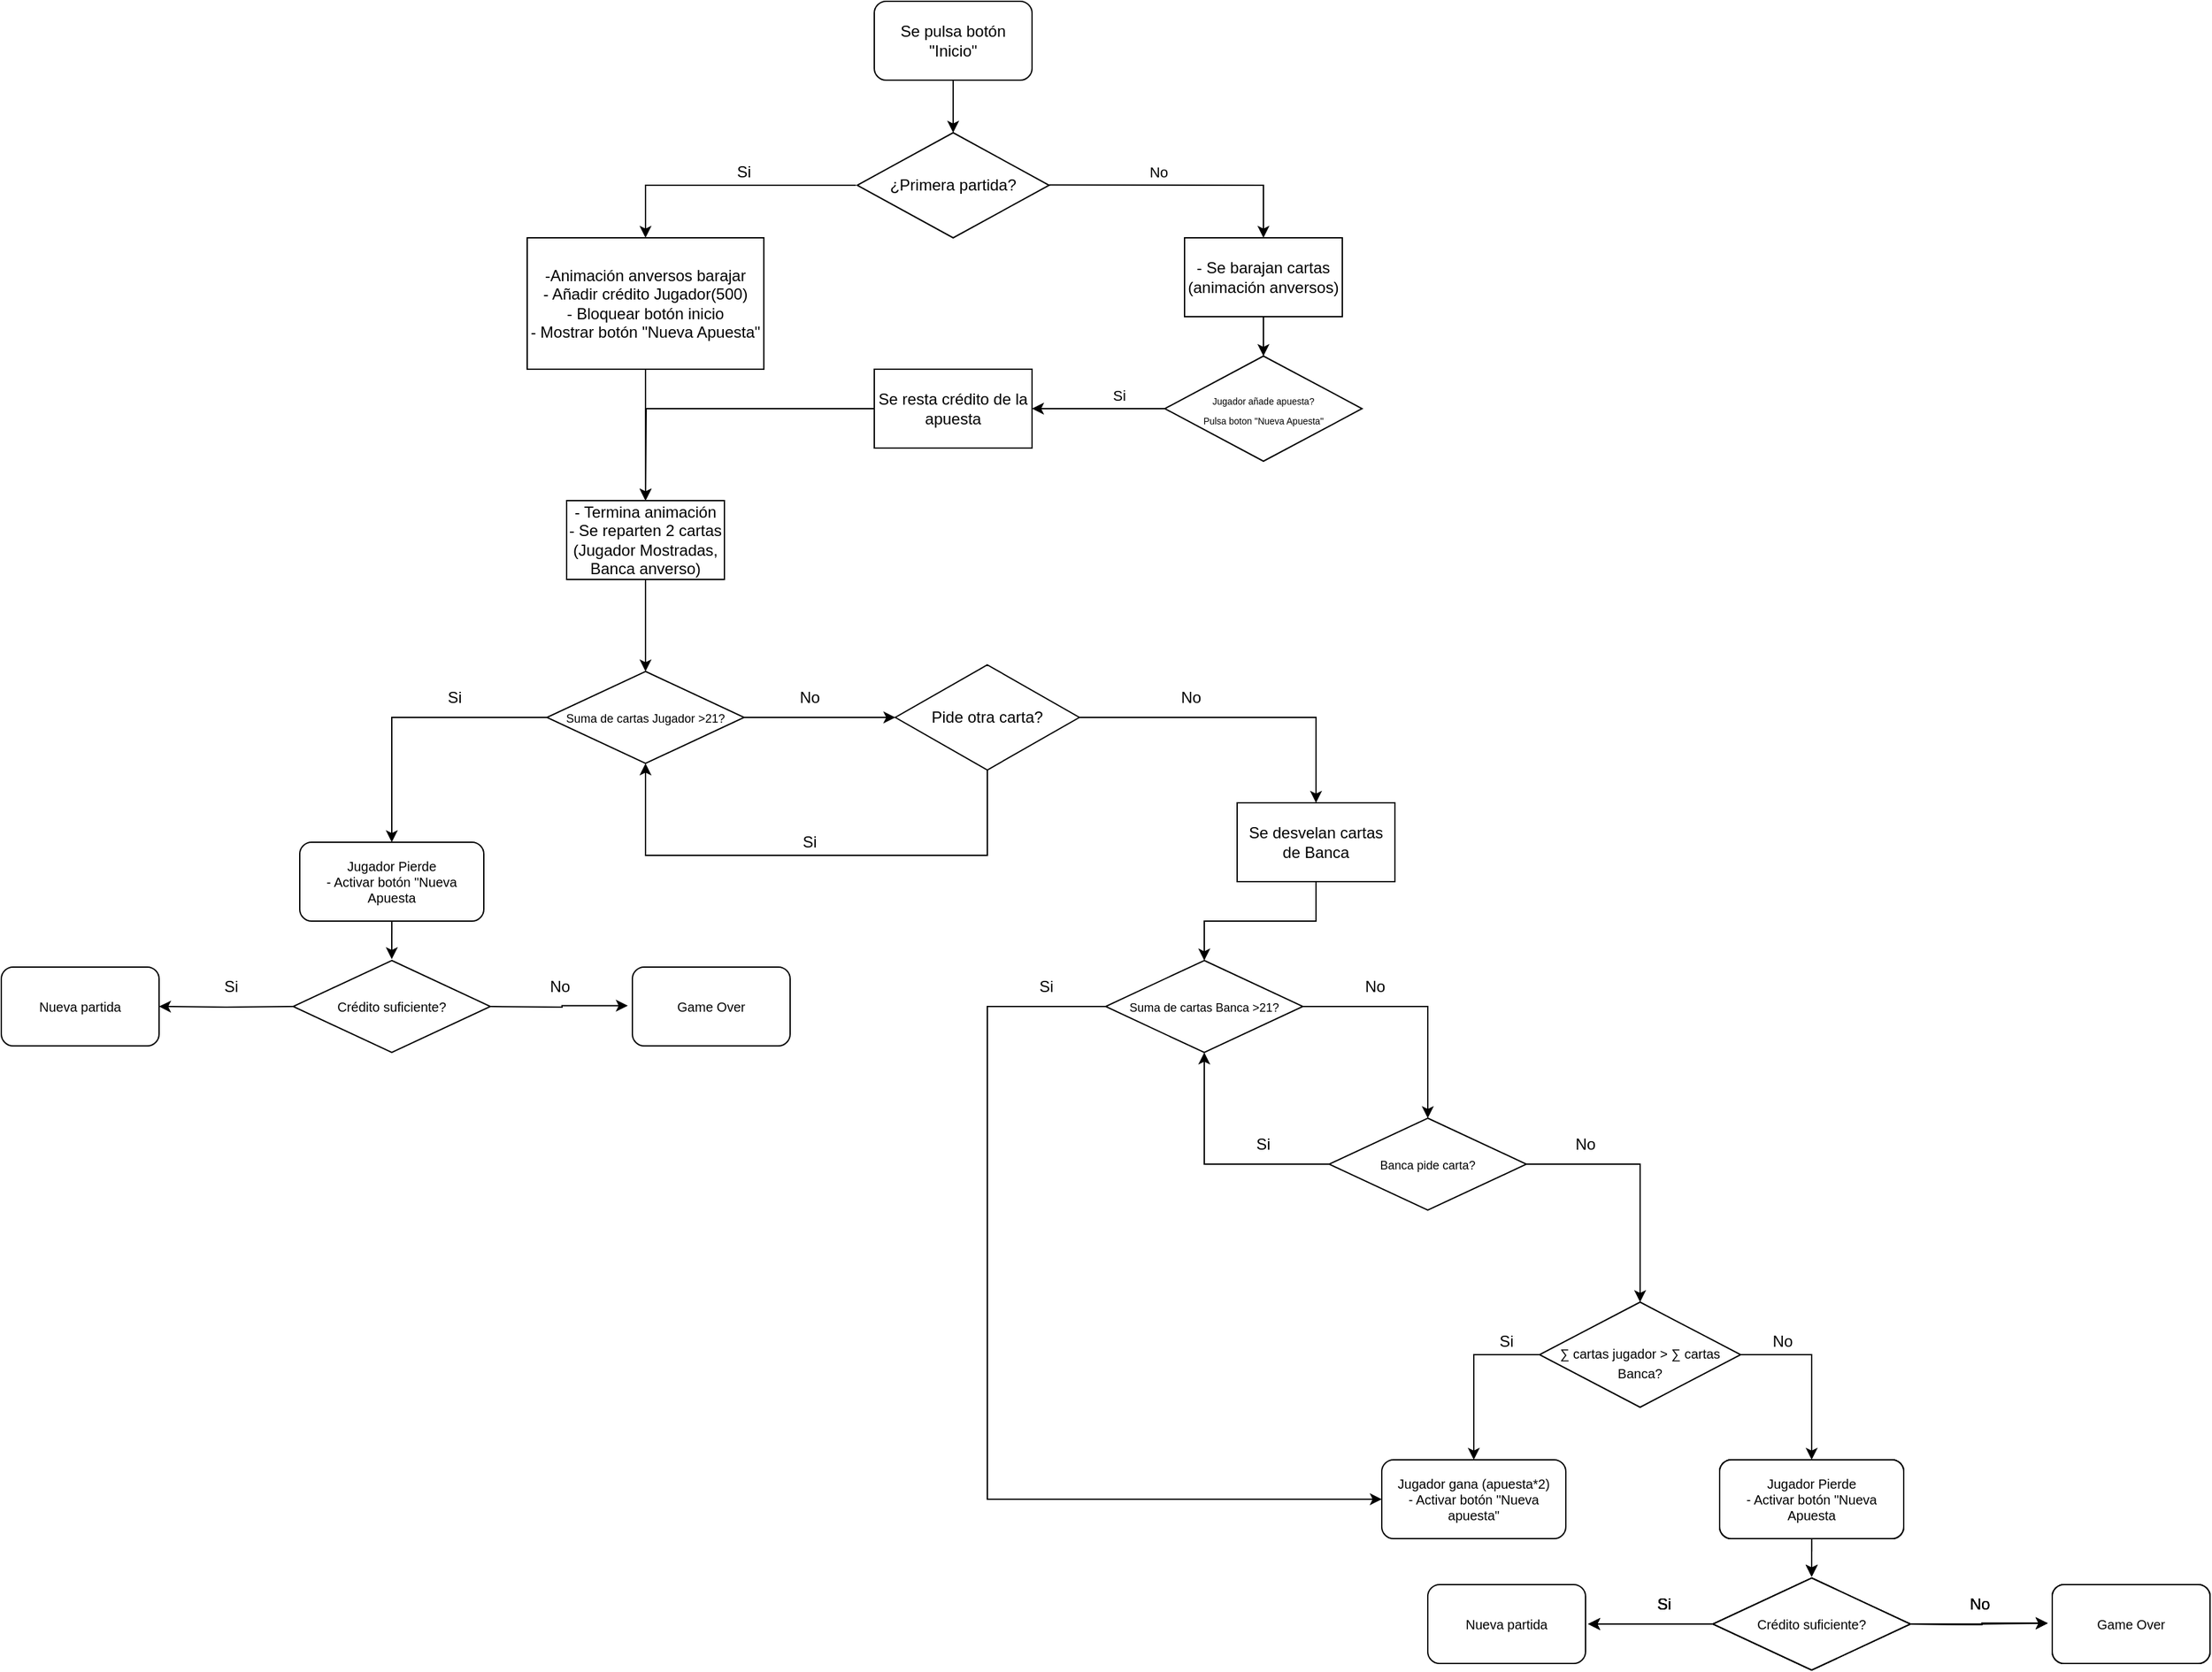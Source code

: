 <mxfile version="17.4.2" type="github">
  <diagram id="C5RBs43oDa-KdzZeNtuy" name="Page-1">
    <mxGraphModel dx="2545" dy="955" grid="1" gridSize="10" guides="1" tooltips="1" connect="1" arrows="1" fold="1" page="1" pageScale="1" pageWidth="827" pageHeight="1169" math="0" shadow="0">
      <root>
        <mxCell id="WIyWlLk6GJQsqaUBKTNV-0" />
        <mxCell id="WIyWlLk6GJQsqaUBKTNV-1" parent="WIyWlLk6GJQsqaUBKTNV-0" />
        <mxCell id="qIoHM2bMdAqv-RKR4ZxZ-0" value="Se pulsa botón &quot;Inicio&quot;" style="rounded=1;whiteSpace=wrap;html=1;" vertex="1" parent="WIyWlLk6GJQsqaUBKTNV-1">
          <mxGeometry x="354" y="30" width="120" height="60" as="geometry" />
        </mxCell>
        <mxCell id="qIoHM2bMdAqv-RKR4ZxZ-1" value="" style="endArrow=classic;html=1;rounded=0;exitX=0.5;exitY=1;exitDx=0;exitDy=0;" edge="1" parent="WIyWlLk6GJQsqaUBKTNV-1" source="qIoHM2bMdAqv-RKR4ZxZ-0">
          <mxGeometry width="50" height="50" relative="1" as="geometry">
            <mxPoint x="390" y="600" as="sourcePoint" />
            <mxPoint x="414" y="130" as="targetPoint" />
          </mxGeometry>
        </mxCell>
        <mxCell id="qIoHM2bMdAqv-RKR4ZxZ-13" value="" style="edgeStyle=orthogonalEdgeStyle;rounded=0;orthogonalLoop=1;jettySize=auto;html=1;" edge="1" parent="WIyWlLk6GJQsqaUBKTNV-1" source="qIoHM2bMdAqv-RKR4ZxZ-2" target="qIoHM2bMdAqv-RKR4ZxZ-12">
          <mxGeometry relative="1" as="geometry" />
        </mxCell>
        <mxCell id="qIoHM2bMdAqv-RKR4ZxZ-2" value="-Animación anversos barajar&lt;br&gt;- Añadir crédito Jugador(500)&lt;br&gt;- Bloquear botón inicio&lt;br&gt;- Mostrar botón &quot;Nueva Apuesta&quot;&lt;br&gt;" style="rounded=0;whiteSpace=wrap;html=1;" vertex="1" parent="WIyWlLk6GJQsqaUBKTNV-1">
          <mxGeometry x="90" y="210" width="180" height="100" as="geometry" />
        </mxCell>
        <mxCell id="qIoHM2bMdAqv-RKR4ZxZ-3" value="¿Primera partida?" style="rhombus;whiteSpace=wrap;html=1;" vertex="1" parent="WIyWlLk6GJQsqaUBKTNV-1">
          <mxGeometry x="341" y="130" width="146" height="80" as="geometry" />
        </mxCell>
        <mxCell id="qIoHM2bMdAqv-RKR4ZxZ-4" value="Si" style="endArrow=classic;html=1;rounded=0;entryX=0.5;entryY=0;entryDx=0;entryDy=0;" edge="1" parent="WIyWlLk6GJQsqaUBKTNV-1" target="qIoHM2bMdAqv-RKR4ZxZ-2">
          <mxGeometry x="-1" y="256" relative="1" as="geometry">
            <mxPoint x="340" y="170" as="sourcePoint" />
            <mxPoint x="240" y="170" as="targetPoint" />
            <Array as="points">
              <mxPoint x="180" y="170" />
            </Array>
            <mxPoint x="200" y="-96" as="offset" />
          </mxGeometry>
        </mxCell>
        <mxCell id="qIoHM2bMdAqv-RKR4ZxZ-6" value="" style="endArrow=classic;html=1;rounded=0;entryX=0.5;entryY=0;entryDx=0;entryDy=0;" edge="1" parent="WIyWlLk6GJQsqaUBKTNV-1" target="qIoHM2bMdAqv-RKR4ZxZ-8">
          <mxGeometry relative="1" as="geometry">
            <mxPoint x="487" y="169.71" as="sourcePoint" />
            <mxPoint x="587" y="169.71" as="targetPoint" />
            <Array as="points">
              <mxPoint x="650" y="170" />
            </Array>
          </mxGeometry>
        </mxCell>
        <mxCell id="qIoHM2bMdAqv-RKR4ZxZ-7" value="No" style="edgeLabel;resizable=0;html=1;align=center;verticalAlign=middle;" connectable="0" vertex="1" parent="qIoHM2bMdAqv-RKR4ZxZ-6">
          <mxGeometry relative="1" as="geometry">
            <mxPoint x="-19" y="-10" as="offset" />
          </mxGeometry>
        </mxCell>
        <mxCell id="qIoHM2bMdAqv-RKR4ZxZ-15" style="edgeStyle=orthogonalEdgeStyle;rounded=0;orthogonalLoop=1;jettySize=auto;html=1;exitX=0.5;exitY=1;exitDx=0;exitDy=0;entryX=0.5;entryY=0;entryDx=0;entryDy=0;" edge="1" parent="WIyWlLk6GJQsqaUBKTNV-1" source="qIoHM2bMdAqv-RKR4ZxZ-8" target="qIoHM2bMdAqv-RKR4ZxZ-14">
          <mxGeometry relative="1" as="geometry" />
        </mxCell>
        <mxCell id="qIoHM2bMdAqv-RKR4ZxZ-8" value="- Se barajan cartas (animación anversos)&lt;br&gt;" style="rounded=0;whiteSpace=wrap;html=1;" vertex="1" parent="WIyWlLk6GJQsqaUBKTNV-1">
          <mxGeometry x="590" y="210" width="120" height="60" as="geometry" />
        </mxCell>
        <mxCell id="qIoHM2bMdAqv-RKR4ZxZ-25" value="" style="edgeStyle=orthogonalEdgeStyle;rounded=0;orthogonalLoop=1;jettySize=auto;html=1;fontSize=12;" edge="1" parent="WIyWlLk6GJQsqaUBKTNV-1" source="qIoHM2bMdAqv-RKR4ZxZ-12" target="qIoHM2bMdAqv-RKR4ZxZ-24">
          <mxGeometry relative="1" as="geometry" />
        </mxCell>
        <mxCell id="qIoHM2bMdAqv-RKR4ZxZ-12" value="- Termina animación&lt;br&gt;- Se reparten 2 cartas (Jugador Mostradas,&lt;br&gt;Banca anverso)" style="whiteSpace=wrap;html=1;rounded=0;" vertex="1" parent="WIyWlLk6GJQsqaUBKTNV-1">
          <mxGeometry x="120" y="410" width="120" height="60" as="geometry" />
        </mxCell>
        <mxCell id="qIoHM2bMdAqv-RKR4ZxZ-20" value="" style="edgeStyle=orthogonalEdgeStyle;rounded=0;orthogonalLoop=1;jettySize=auto;html=1;fontSize=7;" edge="1" parent="WIyWlLk6GJQsqaUBKTNV-1" source="qIoHM2bMdAqv-RKR4ZxZ-14" target="qIoHM2bMdAqv-RKR4ZxZ-19">
          <mxGeometry relative="1" as="geometry" />
        </mxCell>
        <mxCell id="qIoHM2bMdAqv-RKR4ZxZ-14" value="&lt;font style=&quot;font-size: 7px&quot;&gt;Jugador añade apuesta?&lt;br&gt;Pulsa boton &quot;Nueva Apuesta&quot;&lt;/font&gt;" style="rhombus;whiteSpace=wrap;html=1;" vertex="1" parent="WIyWlLk6GJQsqaUBKTNV-1">
          <mxGeometry x="575" y="300" width="150" height="80" as="geometry" />
        </mxCell>
        <mxCell id="qIoHM2bMdAqv-RKR4ZxZ-21" style="edgeStyle=orthogonalEdgeStyle;rounded=0;orthogonalLoop=1;jettySize=auto;html=1;fontSize=7;" edge="1" parent="WIyWlLk6GJQsqaUBKTNV-1" source="qIoHM2bMdAqv-RKR4ZxZ-19">
          <mxGeometry relative="1" as="geometry">
            <mxPoint x="180" y="410" as="targetPoint" />
          </mxGeometry>
        </mxCell>
        <mxCell id="qIoHM2bMdAqv-RKR4ZxZ-19" value="Se resta crédito de la apuesta" style="whiteSpace=wrap;html=1;" vertex="1" parent="WIyWlLk6GJQsqaUBKTNV-1">
          <mxGeometry x="354" y="310" width="120" height="60" as="geometry" />
        </mxCell>
        <mxCell id="qIoHM2bMdAqv-RKR4ZxZ-23" value="&lt;font style=&quot;font-size: 12px&quot;&gt;Si&lt;/font&gt;" style="text;html=1;strokeColor=none;fillColor=none;align=center;verticalAlign=middle;whiteSpace=wrap;rounded=0;fontSize=7;" vertex="1" parent="WIyWlLk6GJQsqaUBKTNV-1">
          <mxGeometry x="240" y="150" width="30" height="20" as="geometry" />
        </mxCell>
        <mxCell id="qIoHM2bMdAqv-RKR4ZxZ-27" value="" style="edgeStyle=orthogonalEdgeStyle;rounded=0;orthogonalLoop=1;jettySize=auto;html=1;fontSize=9;" edge="1" parent="WIyWlLk6GJQsqaUBKTNV-1" source="qIoHM2bMdAqv-RKR4ZxZ-24" target="qIoHM2bMdAqv-RKR4ZxZ-26">
          <mxGeometry relative="1" as="geometry" />
        </mxCell>
        <mxCell id="qIoHM2bMdAqv-RKR4ZxZ-111" style="edgeStyle=orthogonalEdgeStyle;rounded=0;orthogonalLoop=1;jettySize=auto;html=1;exitX=0;exitY=0.5;exitDx=0;exitDy=0;fontSize=10;" edge="1" parent="WIyWlLk6GJQsqaUBKTNV-1" source="qIoHM2bMdAqv-RKR4ZxZ-24" target="qIoHM2bMdAqv-RKR4ZxZ-103">
          <mxGeometry relative="1" as="geometry" />
        </mxCell>
        <mxCell id="qIoHM2bMdAqv-RKR4ZxZ-24" value="&lt;font style=&quot;font-size: 9px&quot;&gt;Suma de cartas Jugador &amp;gt;21?&lt;/font&gt;" style="rhombus;whiteSpace=wrap;html=1;rounded=0;" vertex="1" parent="WIyWlLk6GJQsqaUBKTNV-1">
          <mxGeometry x="105" y="540" width="150" height="70" as="geometry" />
        </mxCell>
        <mxCell id="qIoHM2bMdAqv-RKR4ZxZ-30" value="" style="edgeStyle=orthogonalEdgeStyle;rounded=0;orthogonalLoop=1;jettySize=auto;html=1;fontSize=9;" edge="1" parent="WIyWlLk6GJQsqaUBKTNV-1" source="qIoHM2bMdAqv-RKR4ZxZ-26" target="qIoHM2bMdAqv-RKR4ZxZ-29">
          <mxGeometry relative="1" as="geometry" />
        </mxCell>
        <mxCell id="qIoHM2bMdAqv-RKR4ZxZ-82" style="edgeStyle=orthogonalEdgeStyle;rounded=0;orthogonalLoop=1;jettySize=auto;html=1;exitX=0.5;exitY=1;exitDx=0;exitDy=0;entryX=0.5;entryY=1;entryDx=0;entryDy=0;fontSize=10;" edge="1" parent="WIyWlLk6GJQsqaUBKTNV-1" source="qIoHM2bMdAqv-RKR4ZxZ-26" target="qIoHM2bMdAqv-RKR4ZxZ-24">
          <mxGeometry relative="1" as="geometry">
            <Array as="points">
              <mxPoint x="440" y="680" />
              <mxPoint x="180" y="680" />
            </Array>
          </mxGeometry>
        </mxCell>
        <mxCell id="qIoHM2bMdAqv-RKR4ZxZ-26" value="Pide otra carta?" style="rhombus;whiteSpace=wrap;html=1;rounded=0;" vertex="1" parent="WIyWlLk6GJQsqaUBKTNV-1">
          <mxGeometry x="370" y="535" width="140" height="80" as="geometry" />
        </mxCell>
        <mxCell id="qIoHM2bMdAqv-RKR4ZxZ-35" style="edgeStyle=orthogonalEdgeStyle;rounded=0;orthogonalLoop=1;jettySize=auto;html=1;entryX=0.5;entryY=0;entryDx=0;entryDy=0;fontSize=9;" edge="1" parent="WIyWlLk6GJQsqaUBKTNV-1" source="qIoHM2bMdAqv-RKR4ZxZ-29" target="qIoHM2bMdAqv-RKR4ZxZ-34">
          <mxGeometry relative="1" as="geometry" />
        </mxCell>
        <mxCell id="qIoHM2bMdAqv-RKR4ZxZ-29" value="Se desvelan cartas de Banca" style="whiteSpace=wrap;html=1;rounded=0;" vertex="1" parent="WIyWlLk6GJQsqaUBKTNV-1">
          <mxGeometry x="630" y="640" width="120" height="60" as="geometry" />
        </mxCell>
        <mxCell id="qIoHM2bMdAqv-RKR4ZxZ-31" value="&lt;font style=&quot;font-size: 12px&quot;&gt;No&lt;/font&gt;" style="text;html=1;strokeColor=none;fillColor=none;align=center;verticalAlign=middle;whiteSpace=wrap;rounded=0;fontSize=7;" vertex="1" parent="WIyWlLk6GJQsqaUBKTNV-1">
          <mxGeometry x="290" y="550" width="30" height="20" as="geometry" />
        </mxCell>
        <mxCell id="qIoHM2bMdAqv-RKR4ZxZ-33" value="&lt;font style=&quot;font-size: 12px&quot;&gt;No&lt;/font&gt;" style="text;html=1;strokeColor=none;fillColor=none;align=center;verticalAlign=middle;whiteSpace=wrap;rounded=0;fontSize=7;" vertex="1" parent="WIyWlLk6GJQsqaUBKTNV-1">
          <mxGeometry x="580" y="550" width="30" height="20" as="geometry" />
        </mxCell>
        <mxCell id="qIoHM2bMdAqv-RKR4ZxZ-62" value="" style="edgeStyle=orthogonalEdgeStyle;rounded=0;orthogonalLoop=1;jettySize=auto;html=1;fontSize=10;" edge="1" parent="WIyWlLk6GJQsqaUBKTNV-1" source="qIoHM2bMdAqv-RKR4ZxZ-34" target="qIoHM2bMdAqv-RKR4ZxZ-61">
          <mxGeometry relative="1" as="geometry" />
        </mxCell>
        <mxCell id="qIoHM2bMdAqv-RKR4ZxZ-80" style="edgeStyle=orthogonalEdgeStyle;rounded=0;orthogonalLoop=1;jettySize=auto;html=1;exitX=0;exitY=0.5;exitDx=0;exitDy=0;entryX=0;entryY=0.5;entryDx=0;entryDy=0;fontSize=10;" edge="1" parent="WIyWlLk6GJQsqaUBKTNV-1" source="qIoHM2bMdAqv-RKR4ZxZ-34" target="qIoHM2bMdAqv-RKR4ZxZ-43">
          <mxGeometry relative="1" as="geometry">
            <Array as="points">
              <mxPoint x="440" y="795" />
              <mxPoint x="440" y="1170" />
            </Array>
          </mxGeometry>
        </mxCell>
        <mxCell id="qIoHM2bMdAqv-RKR4ZxZ-34" value="&lt;font style=&quot;font-size: 9px&quot;&gt;Suma de cartas Banca &amp;gt;21?&lt;/font&gt;" style="rhombus;whiteSpace=wrap;html=1;rounded=0;" vertex="1" parent="WIyWlLk6GJQsqaUBKTNV-1">
          <mxGeometry x="530" y="760" width="150" height="70" as="geometry" />
        </mxCell>
        <mxCell id="qIoHM2bMdAqv-RKR4ZxZ-44" style="edgeStyle=orthogonalEdgeStyle;rounded=0;orthogonalLoop=1;jettySize=auto;html=1;exitX=0;exitY=0.5;exitDx=0;exitDy=0;entryX=0.5;entryY=0;entryDx=0;entryDy=0;fontSize=10;" edge="1" parent="WIyWlLk6GJQsqaUBKTNV-1" source="qIoHM2bMdAqv-RKR4ZxZ-41" target="qIoHM2bMdAqv-RKR4ZxZ-43">
          <mxGeometry relative="1" as="geometry" />
        </mxCell>
        <mxCell id="qIoHM2bMdAqv-RKR4ZxZ-46" style="edgeStyle=orthogonalEdgeStyle;rounded=0;orthogonalLoop=1;jettySize=auto;html=1;entryX=0.5;entryY=0;entryDx=0;entryDy=0;fontSize=10;exitX=1;exitY=0.5;exitDx=0;exitDy=0;" edge="1" parent="WIyWlLk6GJQsqaUBKTNV-1" source="qIoHM2bMdAqv-RKR4ZxZ-41" target="qIoHM2bMdAqv-RKR4ZxZ-45">
          <mxGeometry relative="1" as="geometry" />
        </mxCell>
        <mxCell id="qIoHM2bMdAqv-RKR4ZxZ-41" value="&lt;p class=&quot;MsoNormal&quot; style=&quot;line-height: 1&quot;&gt;&lt;/p&gt;&lt;font style=&quot;font-size: 10px&quot;&gt;&lt;span&gt;∑&lt;/span&gt;&amp;nbsp;cartas jugador &amp;gt;&amp;nbsp;&lt;span&gt;∑&amp;nbsp;&lt;/span&gt;&lt;span&gt;cartas Banca?&lt;/span&gt;&lt;br&gt;&lt;/font&gt;" style="rhombus;whiteSpace=wrap;html=1;rounded=0;" vertex="1" parent="WIyWlLk6GJQsqaUBKTNV-1">
          <mxGeometry x="860" y="1020" width="153" height="80" as="geometry" />
        </mxCell>
        <mxCell id="qIoHM2bMdAqv-RKR4ZxZ-43" value="Jugador gana (apuesta*2)&lt;br&gt;- Activar botón &quot;Nueva apuesta&quot;" style="rounded=1;whiteSpace=wrap;html=1;fontSize=10;" vertex="1" parent="WIyWlLk6GJQsqaUBKTNV-1">
          <mxGeometry x="740" y="1140" width="140" height="60" as="geometry" />
        </mxCell>
        <mxCell id="qIoHM2bMdAqv-RKR4ZxZ-48" value="" style="edgeStyle=orthogonalEdgeStyle;rounded=0;orthogonalLoop=1;jettySize=auto;html=1;fontSize=10;entryX=0.5;entryY=0;entryDx=0;entryDy=0;" edge="1" parent="WIyWlLk6GJQsqaUBKTNV-1" source="qIoHM2bMdAqv-RKR4ZxZ-45">
          <mxGeometry relative="1" as="geometry">
            <mxPoint x="1067" y="1229" as="targetPoint" />
          </mxGeometry>
        </mxCell>
        <mxCell id="qIoHM2bMdAqv-RKR4ZxZ-45" value="Jugador Pierde&lt;br&gt;- Activar botón &quot;Nueva Apuesta" style="rounded=1;whiteSpace=wrap;html=1;fontSize=10;" vertex="1" parent="WIyWlLk6GJQsqaUBKTNV-1">
          <mxGeometry x="997" y="1140" width="140" height="60" as="geometry" />
        </mxCell>
        <mxCell id="qIoHM2bMdAqv-RKR4ZxZ-53" value="" style="edgeStyle=orthogonalEdgeStyle;rounded=0;orthogonalLoop=1;jettySize=auto;html=1;fontSize=10;" edge="1" parent="WIyWlLk6GJQsqaUBKTNV-1" source="qIoHM2bMdAqv-RKR4ZxZ-51">
          <mxGeometry relative="1" as="geometry">
            <mxPoint x="897" y="1265" as="targetPoint" />
          </mxGeometry>
        </mxCell>
        <mxCell id="qIoHM2bMdAqv-RKR4ZxZ-59" style="edgeStyle=orthogonalEdgeStyle;rounded=0;orthogonalLoop=1;jettySize=auto;html=1;entryX=-0.029;entryY=0.49;entryDx=0;entryDy=0;entryPerimeter=0;fontSize=10;" edge="1" parent="WIyWlLk6GJQsqaUBKTNV-1" source="qIoHM2bMdAqv-RKR4ZxZ-51" target="qIoHM2bMdAqv-RKR4ZxZ-58">
          <mxGeometry relative="1" as="geometry" />
        </mxCell>
        <mxCell id="qIoHM2bMdAqv-RKR4ZxZ-51" value="&lt;font size=&quot;1&quot;&gt;Crédito suficiente?&lt;/font&gt;" style="rhombus;whiteSpace=wrap;html=1;rounded=0;" vertex="1" parent="WIyWlLk6GJQsqaUBKTNV-1">
          <mxGeometry x="992" y="1230" width="150" height="70" as="geometry" />
        </mxCell>
        <mxCell id="qIoHM2bMdAqv-RKR4ZxZ-54" value="Nueva partida" style="rounded=1;whiteSpace=wrap;html=1;fontSize=10;" vertex="1" parent="WIyWlLk6GJQsqaUBKTNV-1">
          <mxGeometry x="775" y="1235" width="120" height="60" as="geometry" />
        </mxCell>
        <mxCell id="qIoHM2bMdAqv-RKR4ZxZ-55" value="&lt;font style=&quot;font-size: 12px&quot;&gt;Si&lt;/font&gt;" style="text;html=1;strokeColor=none;fillColor=none;align=center;verticalAlign=middle;whiteSpace=wrap;rounded=0;fontSize=7;" vertex="1" parent="WIyWlLk6GJQsqaUBKTNV-1">
          <mxGeometry x="820" y="1040" width="30" height="20" as="geometry" />
        </mxCell>
        <mxCell id="qIoHM2bMdAqv-RKR4ZxZ-56" value="&lt;font style=&quot;font-size: 12px&quot;&gt;Si&lt;/font&gt;" style="text;html=1;strokeColor=none;fillColor=none;align=center;verticalAlign=middle;whiteSpace=wrap;rounded=0;fontSize=7;" vertex="1" parent="WIyWlLk6GJQsqaUBKTNV-1">
          <mxGeometry x="940" y="1240" width="30" height="20" as="geometry" />
        </mxCell>
        <mxCell id="qIoHM2bMdAqv-RKR4ZxZ-57" value="&lt;font style=&quot;font-size: 12px&quot;&gt;No&lt;/font&gt;" style="text;html=1;strokeColor=none;fillColor=none;align=center;verticalAlign=middle;whiteSpace=wrap;rounded=0;fontSize=7;" vertex="1" parent="WIyWlLk6GJQsqaUBKTNV-1">
          <mxGeometry x="1030" y="1040" width="30" height="20" as="geometry" />
        </mxCell>
        <mxCell id="qIoHM2bMdAqv-RKR4ZxZ-58" value="Game Over" style="rounded=1;whiteSpace=wrap;html=1;fontSize=10;" vertex="1" parent="WIyWlLk6GJQsqaUBKTNV-1">
          <mxGeometry x="1250" y="1235" width="120" height="60" as="geometry" />
        </mxCell>
        <mxCell id="qIoHM2bMdAqv-RKR4ZxZ-60" value="&lt;font style=&quot;font-size: 12px&quot;&gt;No&lt;/font&gt;" style="text;html=1;strokeColor=none;fillColor=none;align=center;verticalAlign=middle;whiteSpace=wrap;rounded=0;fontSize=7;" vertex="1" parent="WIyWlLk6GJQsqaUBKTNV-1">
          <mxGeometry x="1180" y="1240" width="30" height="20" as="geometry" />
        </mxCell>
        <mxCell id="qIoHM2bMdAqv-RKR4ZxZ-63" style="edgeStyle=orthogonalEdgeStyle;rounded=0;orthogonalLoop=1;jettySize=auto;html=1;entryX=0.5;entryY=0;entryDx=0;entryDy=0;fontSize=10;" edge="1" parent="WIyWlLk6GJQsqaUBKTNV-1" source="qIoHM2bMdAqv-RKR4ZxZ-61" target="qIoHM2bMdAqv-RKR4ZxZ-41">
          <mxGeometry relative="1" as="geometry" />
        </mxCell>
        <mxCell id="qIoHM2bMdAqv-RKR4ZxZ-78" style="edgeStyle=orthogonalEdgeStyle;rounded=0;orthogonalLoop=1;jettySize=auto;html=1;exitX=0;exitY=0.5;exitDx=0;exitDy=0;entryX=0.5;entryY=1;entryDx=0;entryDy=0;fontSize=10;" edge="1" parent="WIyWlLk6GJQsqaUBKTNV-1" source="qIoHM2bMdAqv-RKR4ZxZ-61" target="qIoHM2bMdAqv-RKR4ZxZ-34">
          <mxGeometry relative="1" as="geometry" />
        </mxCell>
        <mxCell id="qIoHM2bMdAqv-RKR4ZxZ-61" value="&lt;font style=&quot;font-size: 9px&quot;&gt;Banca pide carta?&lt;/font&gt;" style="rhombus;whiteSpace=wrap;html=1;rounded=0;" vertex="1" parent="WIyWlLk6GJQsqaUBKTNV-1">
          <mxGeometry x="700" y="880" width="150" height="70" as="geometry" />
        </mxCell>
        <mxCell id="qIoHM2bMdAqv-RKR4ZxZ-64" value="&lt;font style=&quot;font-size: 12px&quot;&gt;No&lt;/font&gt;" style="text;html=1;strokeColor=none;fillColor=none;align=center;verticalAlign=middle;whiteSpace=wrap;rounded=0;fontSize=7;" vertex="1" parent="WIyWlLk6GJQsqaUBKTNV-1">
          <mxGeometry x="720" y="770" width="30" height="20" as="geometry" />
        </mxCell>
        <mxCell id="qIoHM2bMdAqv-RKR4ZxZ-65" value="&lt;font style=&quot;font-size: 12px&quot;&gt;No&lt;/font&gt;" style="text;html=1;strokeColor=none;fillColor=none;align=center;verticalAlign=middle;whiteSpace=wrap;rounded=0;fontSize=7;" vertex="1" parent="WIyWlLk6GJQsqaUBKTNV-1">
          <mxGeometry x="880" y="890" width="30" height="20" as="geometry" />
        </mxCell>
        <mxCell id="qIoHM2bMdAqv-RKR4ZxZ-79" value="&lt;font style=&quot;font-size: 12px&quot;&gt;Si&lt;/font&gt;" style="text;html=1;strokeColor=none;fillColor=none;align=center;verticalAlign=middle;whiteSpace=wrap;rounded=0;fontSize=7;" vertex="1" parent="WIyWlLk6GJQsqaUBKTNV-1">
          <mxGeometry x="635" y="890" width="30" height="20" as="geometry" />
        </mxCell>
        <mxCell id="qIoHM2bMdAqv-RKR4ZxZ-81" value="&lt;font style=&quot;font-size: 12px&quot;&gt;Si&lt;/font&gt;" style="text;html=1;strokeColor=none;fillColor=none;align=center;verticalAlign=middle;whiteSpace=wrap;rounded=0;fontSize=7;" vertex="1" parent="WIyWlLk6GJQsqaUBKTNV-1">
          <mxGeometry x="470" y="770" width="30" height="20" as="geometry" />
        </mxCell>
        <mxCell id="qIoHM2bMdAqv-RKR4ZxZ-83" value="&lt;font style=&quot;font-size: 12px&quot;&gt;Si&lt;/font&gt;" style="text;html=1;strokeColor=none;fillColor=none;align=center;verticalAlign=middle;whiteSpace=wrap;rounded=0;fontSize=7;" vertex="1" parent="WIyWlLk6GJQsqaUBKTNV-1">
          <mxGeometry x="290" y="660" width="30" height="20" as="geometry" />
        </mxCell>
        <mxCell id="qIoHM2bMdAqv-RKR4ZxZ-84" value="Jugador Pierde&lt;br&gt;- Activar botón &quot;Nueva Apuesta" style="rounded=1;whiteSpace=wrap;html=1;fontSize=10;" vertex="1" parent="WIyWlLk6GJQsqaUBKTNV-1">
          <mxGeometry x="997" y="1140" width="140" height="60" as="geometry" />
        </mxCell>
        <mxCell id="qIoHM2bMdAqv-RKR4ZxZ-85" value="&lt;font size=&quot;1&quot;&gt;Crédito suficiente?&lt;/font&gt;" style="rhombus;whiteSpace=wrap;html=1;rounded=0;" vertex="1" parent="WIyWlLk6GJQsqaUBKTNV-1">
          <mxGeometry x="992" y="1230" width="150" height="70" as="geometry" />
        </mxCell>
        <mxCell id="qIoHM2bMdAqv-RKR4ZxZ-86" value="&lt;font style=&quot;font-size: 12px&quot;&gt;Si&lt;/font&gt;" style="text;html=1;strokeColor=none;fillColor=none;align=center;verticalAlign=middle;whiteSpace=wrap;rounded=0;fontSize=7;" vertex="1" parent="WIyWlLk6GJQsqaUBKTNV-1">
          <mxGeometry x="940" y="1240" width="30" height="20" as="geometry" />
        </mxCell>
        <mxCell id="qIoHM2bMdAqv-RKR4ZxZ-87" value="Jugador Pierde&lt;br&gt;- Activar botón &quot;Nueva Apuesta" style="rounded=1;whiteSpace=wrap;html=1;fontSize=10;" vertex="1" parent="WIyWlLk6GJQsqaUBKTNV-1">
          <mxGeometry x="997" y="1140" width="140" height="60" as="geometry" />
        </mxCell>
        <mxCell id="qIoHM2bMdAqv-RKR4ZxZ-88" value="&lt;font size=&quot;1&quot;&gt;Crédito suficiente?&lt;/font&gt;" style="rhombus;whiteSpace=wrap;html=1;rounded=0;" vertex="1" parent="WIyWlLk6GJQsqaUBKTNV-1">
          <mxGeometry x="992" y="1230" width="150" height="70" as="geometry" />
        </mxCell>
        <mxCell id="qIoHM2bMdAqv-RKR4ZxZ-89" value="&lt;font style=&quot;font-size: 12px&quot;&gt;Si&lt;/font&gt;" style="text;html=1;strokeColor=none;fillColor=none;align=center;verticalAlign=middle;whiteSpace=wrap;rounded=0;fontSize=7;" vertex="1" parent="WIyWlLk6GJQsqaUBKTNV-1">
          <mxGeometry x="940" y="1240" width="30" height="20" as="geometry" />
        </mxCell>
        <mxCell id="qIoHM2bMdAqv-RKR4ZxZ-90" value="" style="edgeStyle=orthogonalEdgeStyle;rounded=0;orthogonalLoop=1;jettySize=auto;html=1;fontSize=10;entryX=0.5;entryY=0;entryDx=0;entryDy=0;" edge="1" parent="WIyWlLk6GJQsqaUBKTNV-1">
          <mxGeometry relative="1" as="geometry">
            <mxPoint x="1067.029" y="1200" as="sourcePoint" />
            <mxPoint x="1067" y="1229" as="targetPoint" />
          </mxGeometry>
        </mxCell>
        <mxCell id="qIoHM2bMdAqv-RKR4ZxZ-91" style="edgeStyle=orthogonalEdgeStyle;rounded=0;orthogonalLoop=1;jettySize=auto;html=1;entryX=-0.029;entryY=0.49;entryDx=0;entryDy=0;entryPerimeter=0;fontSize=10;" edge="1" target="qIoHM2bMdAqv-RKR4ZxZ-93" parent="WIyWlLk6GJQsqaUBKTNV-1">
          <mxGeometry relative="1" as="geometry">
            <mxPoint x="1142" y="1265" as="sourcePoint" />
          </mxGeometry>
        </mxCell>
        <mxCell id="qIoHM2bMdAqv-RKR4ZxZ-92" value="&lt;font style=&quot;font-size: 12px&quot;&gt;No&lt;/font&gt;" style="text;html=1;strokeColor=none;fillColor=none;align=center;verticalAlign=middle;whiteSpace=wrap;rounded=0;fontSize=7;" vertex="1" parent="WIyWlLk6GJQsqaUBKTNV-1">
          <mxGeometry x="1180" y="1240" width="30" height="20" as="geometry" />
        </mxCell>
        <mxCell id="qIoHM2bMdAqv-RKR4ZxZ-93" value="Game Over" style="rounded=1;whiteSpace=wrap;html=1;fontSize=10;" vertex="1" parent="WIyWlLk6GJQsqaUBKTNV-1">
          <mxGeometry x="1250" y="1235" width="120" height="60" as="geometry" />
        </mxCell>
        <mxCell id="qIoHM2bMdAqv-RKR4ZxZ-94" value="" style="edgeStyle=orthogonalEdgeStyle;rounded=0;orthogonalLoop=1;jettySize=auto;html=1;fontSize=10;" edge="1" parent="WIyWlLk6GJQsqaUBKTNV-1">
          <mxGeometry relative="1" as="geometry">
            <mxPoint x="992" y="1265" as="sourcePoint" />
            <mxPoint x="897" y="1265" as="targetPoint" />
          </mxGeometry>
        </mxCell>
        <mxCell id="qIoHM2bMdAqv-RKR4ZxZ-95" value="Jugador Pierde&lt;br&gt;- Activar botón &quot;Nueva Apuesta" style="rounded=1;whiteSpace=wrap;html=1;fontSize=10;" vertex="1" parent="WIyWlLk6GJQsqaUBKTNV-1">
          <mxGeometry x="997" y="1140" width="140" height="60" as="geometry" />
        </mxCell>
        <mxCell id="qIoHM2bMdAqv-RKR4ZxZ-96" value="&lt;font size=&quot;1&quot;&gt;Crédito suficiente?&lt;/font&gt;" style="rhombus;whiteSpace=wrap;html=1;rounded=0;" vertex="1" parent="WIyWlLk6GJQsqaUBKTNV-1">
          <mxGeometry x="992" y="1230" width="150" height="70" as="geometry" />
        </mxCell>
        <mxCell id="qIoHM2bMdAqv-RKR4ZxZ-97" value="&lt;font style=&quot;font-size: 12px&quot;&gt;Si&lt;/font&gt;" style="text;html=1;strokeColor=none;fillColor=none;align=center;verticalAlign=middle;whiteSpace=wrap;rounded=0;fontSize=7;" vertex="1" parent="WIyWlLk6GJQsqaUBKTNV-1">
          <mxGeometry x="940" y="1240" width="30" height="20" as="geometry" />
        </mxCell>
        <mxCell id="qIoHM2bMdAqv-RKR4ZxZ-98" value="" style="edgeStyle=orthogonalEdgeStyle;rounded=0;orthogonalLoop=1;jettySize=auto;html=1;fontSize=10;entryX=0.5;entryY=0;entryDx=0;entryDy=0;" edge="1" parent="WIyWlLk6GJQsqaUBKTNV-1">
          <mxGeometry relative="1" as="geometry">
            <mxPoint x="1067.029" y="1200" as="sourcePoint" />
            <mxPoint x="1067" y="1229" as="targetPoint" />
          </mxGeometry>
        </mxCell>
        <mxCell id="qIoHM2bMdAqv-RKR4ZxZ-99" style="edgeStyle=orthogonalEdgeStyle;rounded=0;orthogonalLoop=1;jettySize=auto;html=1;entryX=-0.029;entryY=0.49;entryDx=0;entryDy=0;entryPerimeter=0;fontSize=10;" edge="1" target="qIoHM2bMdAqv-RKR4ZxZ-101" parent="WIyWlLk6GJQsqaUBKTNV-1">
          <mxGeometry relative="1" as="geometry">
            <mxPoint x="1142" y="1265" as="sourcePoint" />
          </mxGeometry>
        </mxCell>
        <mxCell id="qIoHM2bMdAqv-RKR4ZxZ-100" value="&lt;font style=&quot;font-size: 12px&quot;&gt;No&lt;/font&gt;" style="text;html=1;strokeColor=none;fillColor=none;align=center;verticalAlign=middle;whiteSpace=wrap;rounded=0;fontSize=7;" vertex="1" parent="WIyWlLk6GJQsqaUBKTNV-1">
          <mxGeometry x="1180" y="1240" width="30" height="20" as="geometry" />
        </mxCell>
        <mxCell id="qIoHM2bMdAqv-RKR4ZxZ-101" value="Game Over" style="rounded=1;whiteSpace=wrap;html=1;fontSize=10;" vertex="1" parent="WIyWlLk6GJQsqaUBKTNV-1">
          <mxGeometry x="1250" y="1235" width="120" height="60" as="geometry" />
        </mxCell>
        <mxCell id="qIoHM2bMdAqv-RKR4ZxZ-102" value="" style="edgeStyle=orthogonalEdgeStyle;rounded=0;orthogonalLoop=1;jettySize=auto;html=1;fontSize=10;" edge="1" parent="WIyWlLk6GJQsqaUBKTNV-1">
          <mxGeometry relative="1" as="geometry">
            <mxPoint x="992" y="1265" as="sourcePoint" />
            <mxPoint x="897" y="1265" as="targetPoint" />
          </mxGeometry>
        </mxCell>
        <mxCell id="qIoHM2bMdAqv-RKR4ZxZ-103" value="Jugador Pierde&lt;br&gt;- Activar botón &quot;Nueva Apuesta" style="rounded=1;whiteSpace=wrap;html=1;fontSize=10;" vertex="1" parent="WIyWlLk6GJQsqaUBKTNV-1">
          <mxGeometry x="-83" y="670" width="140" height="60" as="geometry" />
        </mxCell>
        <mxCell id="qIoHM2bMdAqv-RKR4ZxZ-104" value="&lt;font size=&quot;1&quot;&gt;Crédito suficiente?&lt;/font&gt;" style="rhombus;whiteSpace=wrap;html=1;rounded=0;" vertex="1" parent="WIyWlLk6GJQsqaUBKTNV-1">
          <mxGeometry x="-88" y="760" width="150" height="70" as="geometry" />
        </mxCell>
        <mxCell id="qIoHM2bMdAqv-RKR4ZxZ-105" value="&lt;font style=&quot;font-size: 12px&quot;&gt;Si&lt;/font&gt;" style="text;html=1;strokeColor=none;fillColor=none;align=center;verticalAlign=middle;whiteSpace=wrap;rounded=0;fontSize=7;" vertex="1" parent="WIyWlLk6GJQsqaUBKTNV-1">
          <mxGeometry x="-150" y="770" width="30" height="20" as="geometry" />
        </mxCell>
        <mxCell id="qIoHM2bMdAqv-RKR4ZxZ-106" value="" style="edgeStyle=orthogonalEdgeStyle;rounded=0;orthogonalLoop=1;jettySize=auto;html=1;fontSize=10;entryX=0.5;entryY=0;entryDx=0;entryDy=0;" edge="1" parent="WIyWlLk6GJQsqaUBKTNV-1">
          <mxGeometry relative="1" as="geometry">
            <mxPoint x="-12.971" y="730" as="sourcePoint" />
            <mxPoint x="-13" y="759" as="targetPoint" />
          </mxGeometry>
        </mxCell>
        <mxCell id="qIoHM2bMdAqv-RKR4ZxZ-107" style="edgeStyle=orthogonalEdgeStyle;rounded=0;orthogonalLoop=1;jettySize=auto;html=1;entryX=-0.029;entryY=0.49;entryDx=0;entryDy=0;entryPerimeter=0;fontSize=10;" edge="1" parent="WIyWlLk6GJQsqaUBKTNV-1" target="qIoHM2bMdAqv-RKR4ZxZ-109">
          <mxGeometry relative="1" as="geometry">
            <mxPoint x="62" y="795" as="sourcePoint" />
          </mxGeometry>
        </mxCell>
        <mxCell id="qIoHM2bMdAqv-RKR4ZxZ-108" value="&lt;font style=&quot;font-size: 12px&quot;&gt;No&lt;/font&gt;" style="text;html=1;strokeColor=none;fillColor=none;align=center;verticalAlign=middle;whiteSpace=wrap;rounded=0;fontSize=7;" vertex="1" parent="WIyWlLk6GJQsqaUBKTNV-1">
          <mxGeometry x="100" y="770" width="30" height="20" as="geometry" />
        </mxCell>
        <mxCell id="qIoHM2bMdAqv-RKR4ZxZ-109" value="Game Over" style="rounded=1;whiteSpace=wrap;html=1;fontSize=10;" vertex="1" parent="WIyWlLk6GJQsqaUBKTNV-1">
          <mxGeometry x="170" y="765" width="120" height="60" as="geometry" />
        </mxCell>
        <mxCell id="qIoHM2bMdAqv-RKR4ZxZ-110" value="" style="edgeStyle=orthogonalEdgeStyle;rounded=0;orthogonalLoop=1;jettySize=auto;html=1;fontSize=10;entryX=1;entryY=0.5;entryDx=0;entryDy=0;" edge="1" parent="WIyWlLk6GJQsqaUBKTNV-1" target="qIoHM2bMdAqv-RKR4ZxZ-112">
          <mxGeometry relative="1" as="geometry">
            <mxPoint x="-88" y="795" as="sourcePoint" />
            <mxPoint x="-183" y="795" as="targetPoint" />
          </mxGeometry>
        </mxCell>
        <mxCell id="qIoHM2bMdAqv-RKR4ZxZ-112" value="Nueva partida" style="rounded=1;whiteSpace=wrap;html=1;fontSize=10;" vertex="1" parent="WIyWlLk6GJQsqaUBKTNV-1">
          <mxGeometry x="-310" y="765" width="120" height="60" as="geometry" />
        </mxCell>
        <mxCell id="qIoHM2bMdAqv-RKR4ZxZ-113" value="&lt;font style=&quot;font-size: 12px&quot;&gt;Si&lt;/font&gt;" style="text;html=1;strokeColor=none;fillColor=none;align=center;verticalAlign=middle;whiteSpace=wrap;rounded=0;fontSize=7;" vertex="1" parent="WIyWlLk6GJQsqaUBKTNV-1">
          <mxGeometry x="20" y="550" width="30" height="20" as="geometry" />
        </mxCell>
      </root>
    </mxGraphModel>
  </diagram>
</mxfile>

